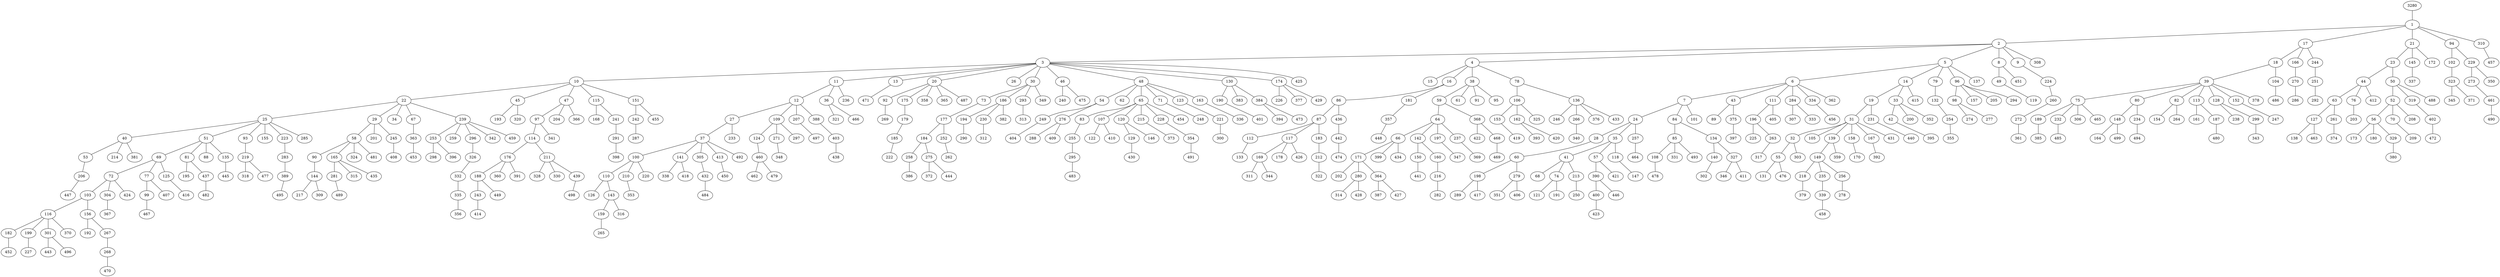 graph {
    3280 []
    1 []
    2 []
    3 []
    10 []
    22 []
    25 []
    40 []
    53 []
    206 []
    447 []
    214 []
    381 []
    51 []
    69 []
    72 []
    103 []
    116 []
    182 []
    452 []
    199 []
    227 []
    301 []
    443 []
    496 []
    370 []
    156 []
    192 []
    267 []
    268 []
    470 []
    304 []
    367 []
    424 []
    77 []
    99 []
    467 []
    407 []
    125 []
    416 []
    81 []
    195 []
    437 []
    482 []
    88 []
    135 []
    445 []
    93 []
    219 []
    318 []
    477 []
    155 []
    223 []
    283 []
    389 []
    495 []
    285 []
    29 []
    58 []
    90 []
    144 []
    217 []
    309 []
    165 []
    281 []
    489 []
    315 []
    435 []
    324 []
    481 []
    201 []
    245 []
    408 []
    34 []
    67 []
    363 []
    453 []
    239 []
    253 []
    298 []
    396 []
    259 []
    296 []
    326 []
    332 []
    335 []
    356 []
    342 []
    459 []
    45 []
    193 []
    320 []
    47 []
    97 []
    114 []
    176 []
    188 []
    243 []
    414 []
    449 []
    360 []
    391 []
    211 []
    328 []
    330 []
    439 []
    498 []
    341 []
    204 []
    366 []
    115 []
    168 []
    241 []
    291 []
    398 []
    151 []
    242 []
    287 []
    455 []
    11 []
    12 []
    27 []
    37 []
    100 []
    110 []
    126 []
    143 []
    159 []
    265 []
    316 []
    210 []
    353 []
    220 []
    141 []
    338 []
    418 []
    305 []
    432 []
    484 []
    413 []
    450 []
    492 []
    233 []
    109 []
    124 []
    460 []
    462 []
    479 []
    271 []
    348 []
    297 []
    207 []
    497 []
    388 []
    403 []
    438 []
    36 []
    321 []
    466 []
    236 []
    13 []
    471 []
    20 []
    92 []
    269 []
    175 []
    179 []
    185 []
    222 []
    358 []
    365 []
    487 []
    26 []
    30 []
    73 []
    177 []
    184 []
    258 []
    386 []
    275 []
    372 []
    444 []
    252 []
    262 []
    186 []
    194 []
    290 []
    230 []
    312 []
    382 []
    293 []
    313 []
    349 []
    46 []
    240 []
    475 []
    48 []
    54 []
    249 []
    404 []
    276 []
    288 []
    409 []
    62 []
    65 []
    83 []
    255 []
    295 []
    483 []
    107 []
    122 []
    410 []
    120 []
    129 []
    430 []
    146 []
    215 []
    373 []
    228 []
    354 []
    491 []
    454 []
    71 []
    248 []
    123 []
    221 []
    300 []
    163 []
    336 []
    130 []
    190 []
    401 []
    383 []
    384 []
    394 []
    473 []
    174 []
    226 []
    377 []
    429 []
    425 []
    4 []
    15 []
    16 []
    86 []
    87 []
    112 []
    133 []
    117 []
    169 []
    311 []
    344 []
    178 []
    426 []
    183 []
    212 []
    322 []
    436 []
    442 []
    474 []
    181 []
    357 []
    448 []
    38 []
    59 []
    64 []
    66 []
    171 []
    202 []
    280 []
    314 []
    428 []
    364 []
    387 []
    427 []
    399 []
    434 []
    142 []
    150 []
    441 []
    160 []
    216 []
    282 []
    197 []
    347 []
    237 []
    369 []
    368 []
    422 []
    468 []
    469 []
    61 []
    91 []
    95 []
    78 []
    106 []
    153 []
    419 []
    162 []
    393 []
    420 []
    325 []
    136 []
    246 []
    266 []
    340 []
    376 []
    433 []
    5 []
    6 []
    7 []
    24 []
    28 []
    60 []
    198 []
    289 []
    417 []
    279 []
    351 []
    406 []
    35 []
    41 []
    68 []
    74 []
    121 []
    191 []
    213 []
    250 []
    57 []
    390 []
    400 []
    423 []
    446 []
    421 []
    118 []
    147 []
    257 []
    464 []
    84 []
    85 []
    108 []
    478 []
    331 []
    493 []
    134 []
    140 []
    302 []
    327 []
    346 []
    411 []
    101 []
    43 []
    89 []
    375 []
    397 []
    111 []
    196 []
    225 []
    263 []
    317 []
    405 []
    284 []
    307 []
    333 []
    334 []
    456 []
    362 []
    14 []
    19 []
    31 []
    32 []
    55 []
    131 []
    476 []
    303 []
    105 []
    139 []
    149 []
    218 []
    379 []
    235 []
    339 []
    458 []
    256 []
    278 []
    359 []
    158 []
    170 []
    167 []
    392 []
    431 []
    231 []
    440 []
    33 []
    42 []
    395 []
    200 []
    352 []
    415 []
    79 []
    132 []
    254 []
    355 []
    96 []
    98 []
    274 []
    277 []
    157 []
    205 []
    294 []
    137 []
    8 []
    49 []
    119 []
    451 []
    9 []
    224 []
    260 []
    272 []
    361 []
    308 []
    17 []
    18 []
    39 []
    75 []
    189 []
    385 []
    232 []
    485 []
    306 []
    465 []
    80 []
    148 []
    164 []
    499 []
    234 []
    494 []
    82 []
    154 []
    264 []
    113 []
    161 []
    187 []
    480 []
    128 []
    238 []
    299 []
    343 []
    152 []
    247 []
    378 []
    104 []
    486 []
    166 []
    270 []
    286 []
    244 []
    251 []
    292 []
    21 []
    23 []
    44 []
    63 []
    127 []
    138 []
    463 []
    261 []
    374 []
    76 []
    203 []
    412 []
    50 []
    52 []
    56 []
    173 []
    180 []
    329 []
    380 []
    70 []
    209 []
    208 []
    319 []
    402 []
    472 []
    488 []
    145 []
    337 []
    172 []
    94 []
    102 []
    323 []
    345 []
    371 []
    229 []
    273 []
    461 []
    490 []
    350 []
    310 []
    457 []
    3280 -- 1
    1 -- 2
    2 -- 3
    3 -- 10
    10 -- 22
    22 -- 25
    25 -- 40
    40 -- 53
    53 -- 206
    206 -- 447
    40 -- 214
    40 -- 381
    25 -- 51
    51 -- 69
    69 -- 72
    72 -- 103
    103 -- 116
    116 -- 182
    182 -- 452
    116 -- 199
    199 -- 227
    116 -- 301
    301 -- 443
    301 -- 496
    116 -- 370
    103 -- 156
    156 -- 192
    156 -- 267
    267 -- 268
    268 -- 470
    72 -- 304
    304 -- 367
    72 -- 424
    69 -- 77
    77 -- 99
    99 -- 467
    77 -- 407
    69 -- 125
    125 -- 416
    51 -- 81
    81 -- 195
    81 -- 437
    437 -- 482
    51 -- 88
    51 -- 135
    135 -- 445
    25 -- 93
    93 -- 219
    219 -- 318
    219 -- 477
    25 -- 155
    25 -- 223
    223 -- 283
    283 -- 389
    389 -- 495
    25 -- 285
    22 -- 29
    29 -- 58
    58 -- 90
    90 -- 144
    144 -- 217
    144 -- 309
    58 -- 165
    165 -- 281
    281 -- 489
    165 -- 315
    165 -- 435
    58 -- 324
    58 -- 481
    29 -- 201
    29 -- 245
    245 -- 408
    22 -- 34
    22 -- 67
    67 -- 363
    363 -- 453
    22 -- 239
    239 -- 253
    253 -- 298
    253 -- 396
    239 -- 259
    239 -- 296
    296 -- 326
    326 -- 332
    332 -- 335
    335 -- 356
    239 -- 342
    239 -- 459
    10 -- 45
    45 -- 193
    45 -- 320
    10 -- 47
    47 -- 97
    97 -- 114
    114 -- 176
    176 -- 188
    188 -- 243
    243 -- 414
    188 -- 449
    176 -- 360
    176 -- 391
    114 -- 211
    211 -- 328
    211 -- 330
    211 -- 439
    439 -- 498
    97 -- 341
    47 -- 204
    47 -- 366
    10 -- 115
    115 -- 168
    115 -- 241
    241 -- 291
    291 -- 398
    10 -- 151
    151 -- 242
    242 -- 287
    151 -- 455
    3 -- 11
    11 -- 12
    12 -- 27
    27 -- 37
    37 -- 100
    100 -- 110
    110 -- 126
    110 -- 143
    143 -- 159
    159 -- 265
    143 -- 316
    100 -- 210
    210 -- 353
    100 -- 220
    37 -- 141
    141 -- 338
    141 -- 418
    37 -- 305
    305 -- 432
    432 -- 484
    37 -- 413
    413 -- 450
    37 -- 492
    27 -- 233
    12 -- 109
    109 -- 124
    124 -- 460
    460 -- 462
    460 -- 479
    109 -- 271
    271 -- 348
    109 -- 297
    12 -- 207
    207 -- 497
    12 -- 388
    388 -- 403
    403 -- 438
    11 -- 36
    36 -- 321
    36 -- 466
    11 -- 236
    3 -- 13
    13 -- 471
    3 -- 20
    20 -- 92
    92 -- 269
    20 -- 175
    175 -- 179
    179 -- 185
    185 -- 222
    20 -- 358
    20 -- 365
    20 -- 487
    3 -- 26
    3 -- 30
    30 -- 73
    73 -- 177
    177 -- 184
    184 -- 258
    258 -- 386
    184 -- 275
    275 -- 372
    275 -- 444
    177 -- 252
    252 -- 262
    30 -- 186
    186 -- 194
    194 -- 290
    186 -- 230
    230 -- 312
    186 -- 382
    30 -- 293
    293 -- 313
    30 -- 349
    3 -- 46
    46 -- 240
    46 -- 475
    3 -- 48
    48 -- 54
    54 -- 249
    249 -- 404
    54 -- 276
    276 -- 288
    276 -- 409
    48 -- 62
    48 -- 65
    65 -- 83
    83 -- 255
    255 -- 295
    295 -- 483
    65 -- 107
    107 -- 122
    107 -- 410
    65 -- 120
    120 -- 129
    129 -- 430
    120 -- 146
    65 -- 215
    215 -- 373
    65 -- 228
    228 -- 354
    354 -- 491
    65 -- 454
    48 -- 71
    71 -- 248
    48 -- 123
    123 -- 221
    221 -- 300
    48 -- 163
    163 -- 336
    3 -- 130
    130 -- 190
    190 -- 401
    130 -- 383
    130 -- 384
    384 -- 394
    384 -- 473
    3 -- 174
    174 -- 226
    174 -- 377
    174 -- 429
    3 -- 425
    2 -- 4
    4 -- 15
    4 -- 16
    16 -- 86
    86 -- 87
    87 -- 112
    112 -- 133
    87 -- 117
    117 -- 169
    169 -- 311
    169 -- 344
    117 -- 178
    117 -- 426
    87 -- 183
    183 -- 212
    212 -- 322
    86 -- 436
    436 -- 442
    442 -- 474
    16 -- 181
    181 -- 357
    357 -- 448
    4 -- 38
    38 -- 59
    59 -- 64
    64 -- 66
    66 -- 171
    171 -- 202
    171 -- 280
    280 -- 314
    280 -- 428
    171 -- 364
    364 -- 387
    364 -- 427
    66 -- 399
    66 -- 434
    64 -- 142
    142 -- 150
    150 -- 441
    142 -- 160
    160 -- 216
    216 -- 282
    64 -- 197
    197 -- 347
    64 -- 237
    237 -- 369
    59 -- 368
    368 -- 422
    368 -- 468
    468 -- 469
    38 -- 61
    38 -- 91
    38 -- 95
    4 -- 78
    78 -- 106
    106 -- 153
    153 -- 419
    106 -- 162
    162 -- 393
    162 -- 420
    106 -- 325
    78 -- 136
    136 -- 246
    136 -- 266
    266 -- 340
    136 -- 376
    136 -- 433
    2 -- 5
    5 -- 6
    6 -- 7
    7 -- 24
    24 -- 28
    28 -- 60
    60 -- 198
    198 -- 289
    198 -- 417
    60 -- 279
    279 -- 351
    279 -- 406
    24 -- 35
    35 -- 41
    41 -- 68
    41 -- 74
    74 -- 121
    74 -- 191
    41 -- 213
    213 -- 250
    35 -- 57
    57 -- 390
    390 -- 400
    400 -- 423
    390 -- 446
    57 -- 421
    35 -- 118
    118 -- 147
    24 -- 257
    257 -- 464
    7 -- 84
    84 -- 85
    85 -- 108
    108 -- 478
    85 -- 331
    85 -- 493
    84 -- 134
    134 -- 140
    140 -- 302
    134 -- 327
    327 -- 346
    327 -- 411
    7 -- 101
    6 -- 43
    43 -- 89
    43 -- 375
    375 -- 397
    6 -- 111
    111 -- 196
    196 -- 225
    196 -- 263
    263 -- 317
    111 -- 405
    6 -- 284
    284 -- 307
    284 -- 333
    6 -- 334
    334 -- 456
    6 -- 362
    5 -- 14
    14 -- 19
    19 -- 31
    31 -- 32
    32 -- 55
    55 -- 131
    55 -- 476
    32 -- 303
    31 -- 105
    31 -- 139
    139 -- 149
    149 -- 218
    218 -- 379
    149 -- 235
    235 -- 339
    339 -- 458
    149 -- 256
    256 -- 278
    139 -- 359
    31 -- 158
    158 -- 170
    31 -- 167
    167 -- 392
    31 -- 431
    19 -- 231
    231 -- 440
    14 -- 33
    33 -- 42
    42 -- 395
    33 -- 200
    33 -- 352
    14 -- 415
    5 -- 79
    79 -- 132
    132 -- 254
    254 -- 355
    5 -- 96
    96 -- 98
    98 -- 274
    98 -- 277
    96 -- 157
    96 -- 205
    96 -- 294
    5 -- 137
    2 -- 8
    8 -- 49
    49 -- 119
    8 -- 451
    2 -- 9
    9 -- 224
    224 -- 260
    260 -- 272
    272 -- 361
    2 -- 308
    1 -- 17
    17 -- 18
    18 -- 39
    39 -- 75
    75 -- 189
    189 -- 385
    75 -- 232
    232 -- 485
    75 -- 306
    75 -- 465
    39 -- 80
    80 -- 148
    148 -- 164
    148 -- 499
    80 -- 234
    234 -- 494
    39 -- 82
    82 -- 154
    82 -- 264
    39 -- 113
    113 -- 161
    113 -- 187
    187 -- 480
    39 -- 128
    128 -- 238
    128 -- 299
    299 -- 343
    39 -- 152
    152 -- 247
    39 -- 378
    18 -- 104
    104 -- 486
    17 -- 166
    166 -- 270
    270 -- 286
    17 -- 244
    244 -- 251
    251 -- 292
    1 -- 21
    21 -- 23
    23 -- 44
    44 -- 63
    63 -- 127
    127 -- 138
    127 -- 463
    63 -- 261
    261 -- 374
    44 -- 76
    76 -- 203
    44 -- 412
    23 -- 50
    50 -- 52
    52 -- 56
    56 -- 173
    56 -- 180
    56 -- 329
    329 -- 380
    52 -- 70
    70 -- 209
    52 -- 208
    50 -- 319
    319 -- 402
    402 -- 472
    50 -- 488
    21 -- 145
    145 -- 337
    21 -- 172
    1 -- 94
    94 -- 102
    102 -- 323
    323 -- 345
    323 -- 371
    94 -- 229
    229 -- 273
    273 -- 461
    461 -- 490
    229 -- 350
    1 -- 310
    310 -- 457
}
